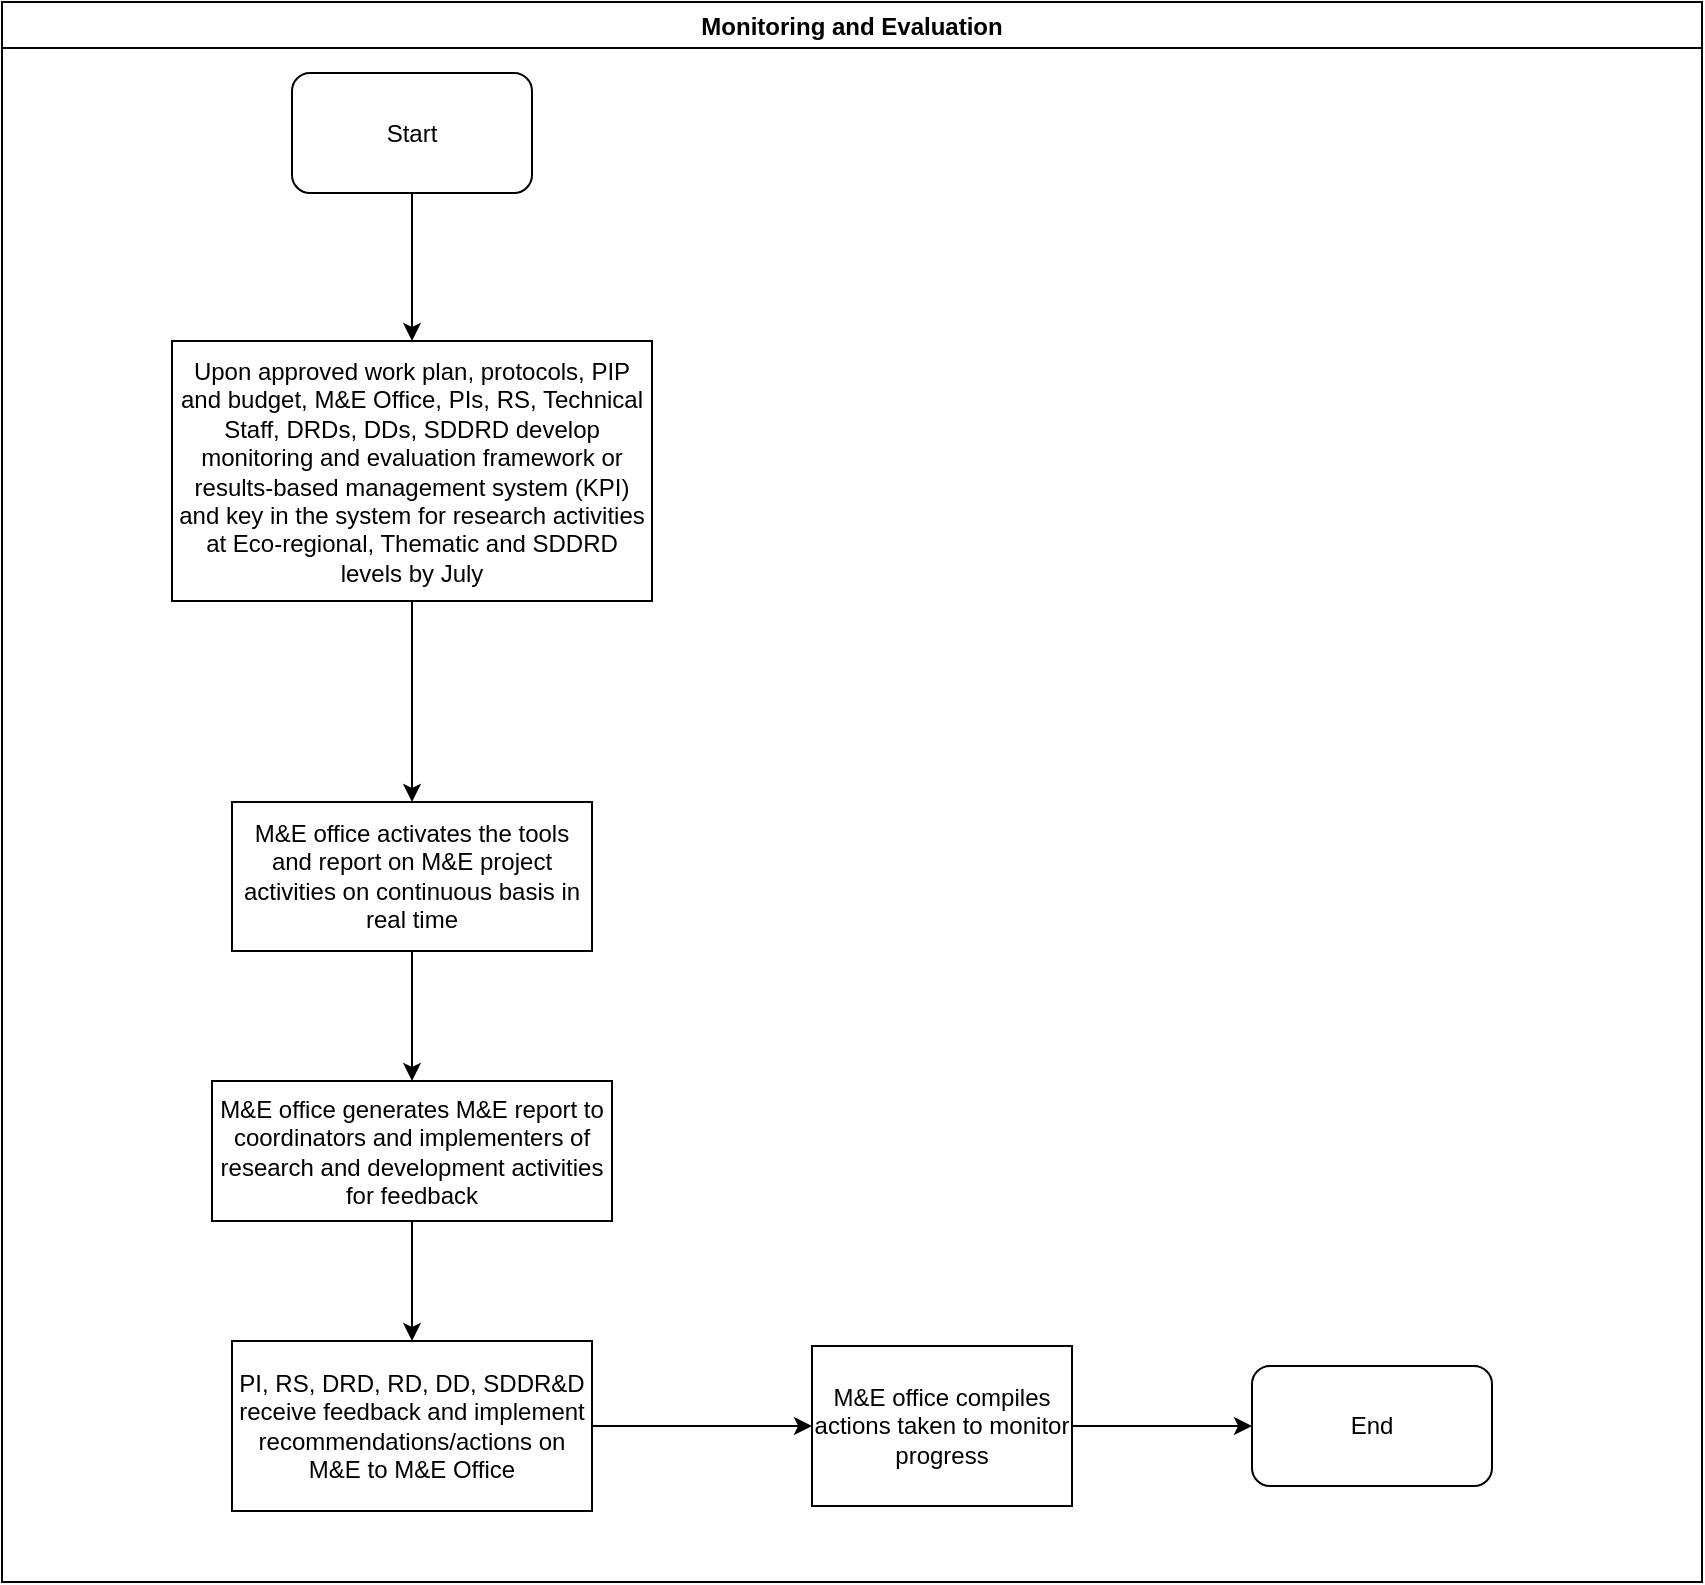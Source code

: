 <mxfile version="14.2.7" type="github">
  <diagram id="Ba9Kz7SdJSE-EgRKAauW" name="Page-1">
    <mxGraphModel dx="1038" dy="547" grid="1" gridSize="10" guides="1" tooltips="1" connect="1" arrows="1" fold="1" page="1" pageScale="1" pageWidth="1169" pageHeight="827" math="0" shadow="0">
      <root>
        <mxCell id="0" />
        <mxCell id="1" parent="0" />
        <mxCell id="wlBMoHauPnCF53xYCMfj-1" value="Monitoring and Evaluation" style="swimlane;" parent="1" vertex="1">
          <mxGeometry x="170" y="30" width="850" height="790" as="geometry" />
        </mxCell>
        <mxCell id="wlBMoHauPnCF53xYCMfj-2" value="Start" style="rounded=1;whiteSpace=wrap;html=1;" parent="wlBMoHauPnCF53xYCMfj-1" vertex="1">
          <mxGeometry x="145" y="35.5" width="120" height="60" as="geometry" />
        </mxCell>
        <mxCell id="wlBMoHauPnCF53xYCMfj-5" value="Upon approved work plan, protocols, PIP and budget, M&amp;amp;E Office, PIs, RS, Technical Staff, DRDs, DDs, SDDRD develop monitoring and evaluation framework or results-based management system (KPI) and key in the system for research activities at Eco-regional, Thematic and SDDRD levels by July &lt;br&gt;" style="rounded=0;whiteSpace=wrap;html=1;" parent="wlBMoHauPnCF53xYCMfj-1" vertex="1">
          <mxGeometry x="85" y="169.5" width="240" height="130" as="geometry" />
        </mxCell>
        <mxCell id="wlBMoHauPnCF53xYCMfj-4" value="" style="edgeStyle=orthogonalEdgeStyle;rounded=0;orthogonalLoop=1;jettySize=auto;html=1;" parent="wlBMoHauPnCF53xYCMfj-1" source="wlBMoHauPnCF53xYCMfj-2" target="wlBMoHauPnCF53xYCMfj-5" edge="1">
          <mxGeometry relative="1" as="geometry">
            <mxPoint x="205" y="175.5" as="targetPoint" />
          </mxGeometry>
        </mxCell>
        <mxCell id="wlBMoHauPnCF53xYCMfj-6" value="M&amp;amp;E office activates the tools and report on M&amp;amp;E project activities on continuous basis in real time" style="whiteSpace=wrap;html=1;rounded=0;" parent="wlBMoHauPnCF53xYCMfj-1" vertex="1">
          <mxGeometry x="115" y="400" width="180" height="74.5" as="geometry" />
        </mxCell>
        <mxCell id="wlBMoHauPnCF53xYCMfj-7" value="" style="edgeStyle=orthogonalEdgeStyle;rounded=0;orthogonalLoop=1;jettySize=auto;html=1;" parent="wlBMoHauPnCF53xYCMfj-1" source="wlBMoHauPnCF53xYCMfj-5" target="wlBMoHauPnCF53xYCMfj-6" edge="1">
          <mxGeometry relative="1" as="geometry" />
        </mxCell>
        <mxCell id="wlBMoHauPnCF53xYCMfj-8" value="M&amp;amp;E office generates M&amp;amp;E report to coordinators and implementers of research and development activities for feedback" style="whiteSpace=wrap;html=1;rounded=0;" parent="wlBMoHauPnCF53xYCMfj-1" vertex="1">
          <mxGeometry x="105" y="539.5" width="200" height="70" as="geometry" />
        </mxCell>
        <mxCell id="wlBMoHauPnCF53xYCMfj-9" value="" style="edgeStyle=orthogonalEdgeStyle;rounded=0;orthogonalLoop=1;jettySize=auto;html=1;" parent="wlBMoHauPnCF53xYCMfj-1" source="wlBMoHauPnCF53xYCMfj-6" target="wlBMoHauPnCF53xYCMfj-8" edge="1">
          <mxGeometry relative="1" as="geometry" />
        </mxCell>
        <mxCell id="wlBMoHauPnCF53xYCMfj-12" value="M&amp;amp;E office compiles actions taken to monitor progress" style="whiteSpace=wrap;html=1;rounded=0;" parent="wlBMoHauPnCF53xYCMfj-1" vertex="1">
          <mxGeometry x="405" y="672" width="130" height="80" as="geometry" />
        </mxCell>
        <mxCell id="wlBMoHauPnCF53xYCMfj-16" value="End" style="rounded=1;whiteSpace=wrap;html=1;" parent="wlBMoHauPnCF53xYCMfj-1" vertex="1">
          <mxGeometry x="625" y="682" width="120" height="60" as="geometry" />
        </mxCell>
        <mxCell id="wlBMoHauPnCF53xYCMfj-15" value="" style="edgeStyle=orthogonalEdgeStyle;rounded=0;orthogonalLoop=1;jettySize=auto;html=1;" parent="wlBMoHauPnCF53xYCMfj-1" source="wlBMoHauPnCF53xYCMfj-12" target="wlBMoHauPnCF53xYCMfj-16" edge="1">
          <mxGeometry relative="1" as="geometry">
            <mxPoint x="605" y="712" as="targetPoint" />
          </mxGeometry>
        </mxCell>
        <mxCell id="wlBMoHauPnCF53xYCMfj-13" value="" style="edgeStyle=orthogonalEdgeStyle;rounded=0;orthogonalLoop=1;jettySize=auto;html=1;" parent="wlBMoHauPnCF53xYCMfj-1" source="wlBMoHauPnCF53xYCMfj-10" target="wlBMoHauPnCF53xYCMfj-12" edge="1">
          <mxGeometry relative="1" as="geometry" />
        </mxCell>
        <mxCell id="wlBMoHauPnCF53xYCMfj-10" value="PI, RS, DRD, RD, DD, SDDR&amp;amp;D receive feedback and implement recommendations/actions on M&amp;amp;E to M&amp;amp;E Office" style="whiteSpace=wrap;html=1;rounded=0;" parent="wlBMoHauPnCF53xYCMfj-1" vertex="1">
          <mxGeometry x="115" y="669.5" width="180" height="85" as="geometry" />
        </mxCell>
        <mxCell id="wlBMoHauPnCF53xYCMfj-11" value="" style="edgeStyle=orthogonalEdgeStyle;rounded=0;orthogonalLoop=1;jettySize=auto;html=1;" parent="wlBMoHauPnCF53xYCMfj-1" source="wlBMoHauPnCF53xYCMfj-8" target="wlBMoHauPnCF53xYCMfj-10" edge="1">
          <mxGeometry relative="1" as="geometry" />
        </mxCell>
      </root>
    </mxGraphModel>
  </diagram>
</mxfile>
